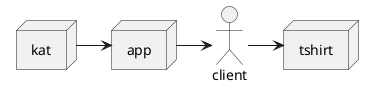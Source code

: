 @startuml
actor client
node app
node kat
node tshirt

kat -> app
app -> client
client -> tshirt
@enduml
